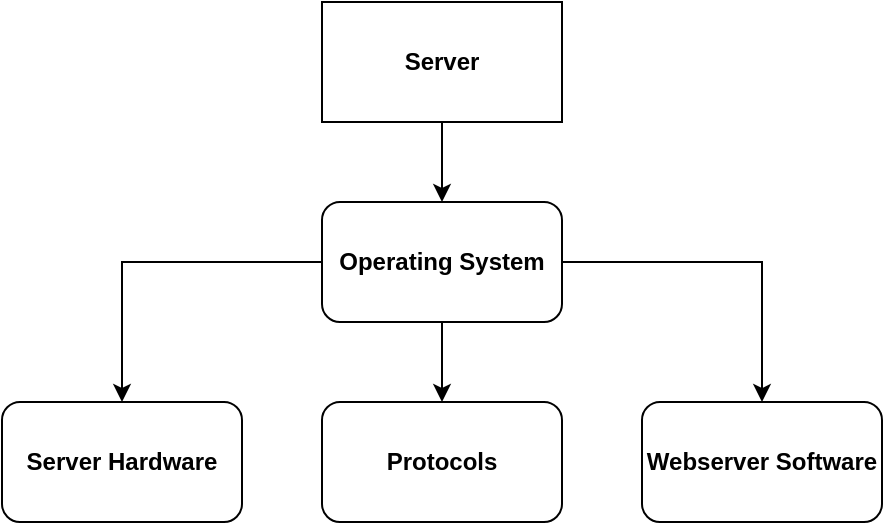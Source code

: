 <mxfile version="15.6.8" type="github">
  <diagram id="7fYVpfodZOvaR-Go6_Dw" name="Page-1">
    <mxGraphModel dx="990" dy="579" grid="1" gridSize="10" guides="1" tooltips="1" connect="1" arrows="1" fold="1" page="1" pageScale="1" pageWidth="850" pageHeight="1100" math="0" shadow="0">
      <root>
        <mxCell id="0" />
        <mxCell id="1" parent="0" />
        <mxCell id="UAhqaPwdALd8EfrcVp91-6" style="edgeStyle=orthogonalEdgeStyle;rounded=0;orthogonalLoop=1;jettySize=auto;html=1;entryX=0.5;entryY=0;entryDx=0;entryDy=0;fontStyle=1" edge="1" parent="1" source="UAhqaPwdALd8EfrcVp91-1" target="UAhqaPwdALd8EfrcVp91-5">
          <mxGeometry relative="1" as="geometry" />
        </mxCell>
        <mxCell id="UAhqaPwdALd8EfrcVp91-1" value="Server" style="rounded=0;whiteSpace=wrap;html=1;fontStyle=1" vertex="1" parent="1">
          <mxGeometry x="365" y="100" width="120" height="60" as="geometry" />
        </mxCell>
        <mxCell id="UAhqaPwdALd8EfrcVp91-3" value="&lt;span&gt;Server Hardware&lt;/span&gt;" style="rounded=1;whiteSpace=wrap;html=1;fontStyle=1" vertex="1" parent="1">
          <mxGeometry x="205" y="300" width="120" height="60" as="geometry" />
        </mxCell>
        <mxCell id="UAhqaPwdALd8EfrcVp91-4" value="Webserver Software" style="rounded=1;whiteSpace=wrap;html=1;fontStyle=1" vertex="1" parent="1">
          <mxGeometry x="525" y="300" width="120" height="60" as="geometry" />
        </mxCell>
        <mxCell id="UAhqaPwdALd8EfrcVp91-8" style="edgeStyle=orthogonalEdgeStyle;rounded=0;orthogonalLoop=1;jettySize=auto;html=1;entryX=0.5;entryY=0;entryDx=0;entryDy=0;fontStyle=1" edge="1" parent="1" source="UAhqaPwdALd8EfrcVp91-5" target="UAhqaPwdALd8EfrcVp91-7">
          <mxGeometry relative="1" as="geometry" />
        </mxCell>
        <mxCell id="UAhqaPwdALd8EfrcVp91-9" style="edgeStyle=orthogonalEdgeStyle;rounded=0;orthogonalLoop=1;jettySize=auto;html=1;entryX=0.5;entryY=0;entryDx=0;entryDy=0;fontStyle=1" edge="1" parent="1" source="UAhqaPwdALd8EfrcVp91-5" target="UAhqaPwdALd8EfrcVp91-3">
          <mxGeometry relative="1" as="geometry" />
        </mxCell>
        <mxCell id="UAhqaPwdALd8EfrcVp91-10" style="edgeStyle=orthogonalEdgeStyle;rounded=0;orthogonalLoop=1;jettySize=auto;html=1;entryX=0.5;entryY=0;entryDx=0;entryDy=0;fontStyle=1" edge="1" parent="1" source="UAhqaPwdALd8EfrcVp91-5" target="UAhqaPwdALd8EfrcVp91-4">
          <mxGeometry relative="1" as="geometry" />
        </mxCell>
        <mxCell id="UAhqaPwdALd8EfrcVp91-5" value="Operating System" style="rounded=1;whiteSpace=wrap;html=1;fontStyle=1" vertex="1" parent="1">
          <mxGeometry x="365" y="200" width="120" height="60" as="geometry" />
        </mxCell>
        <mxCell id="UAhqaPwdALd8EfrcVp91-7" value="Protocols" style="rounded=1;whiteSpace=wrap;html=1;fontStyle=1" vertex="1" parent="1">
          <mxGeometry x="365" y="300" width="120" height="60" as="geometry" />
        </mxCell>
      </root>
    </mxGraphModel>
  </diagram>
</mxfile>

